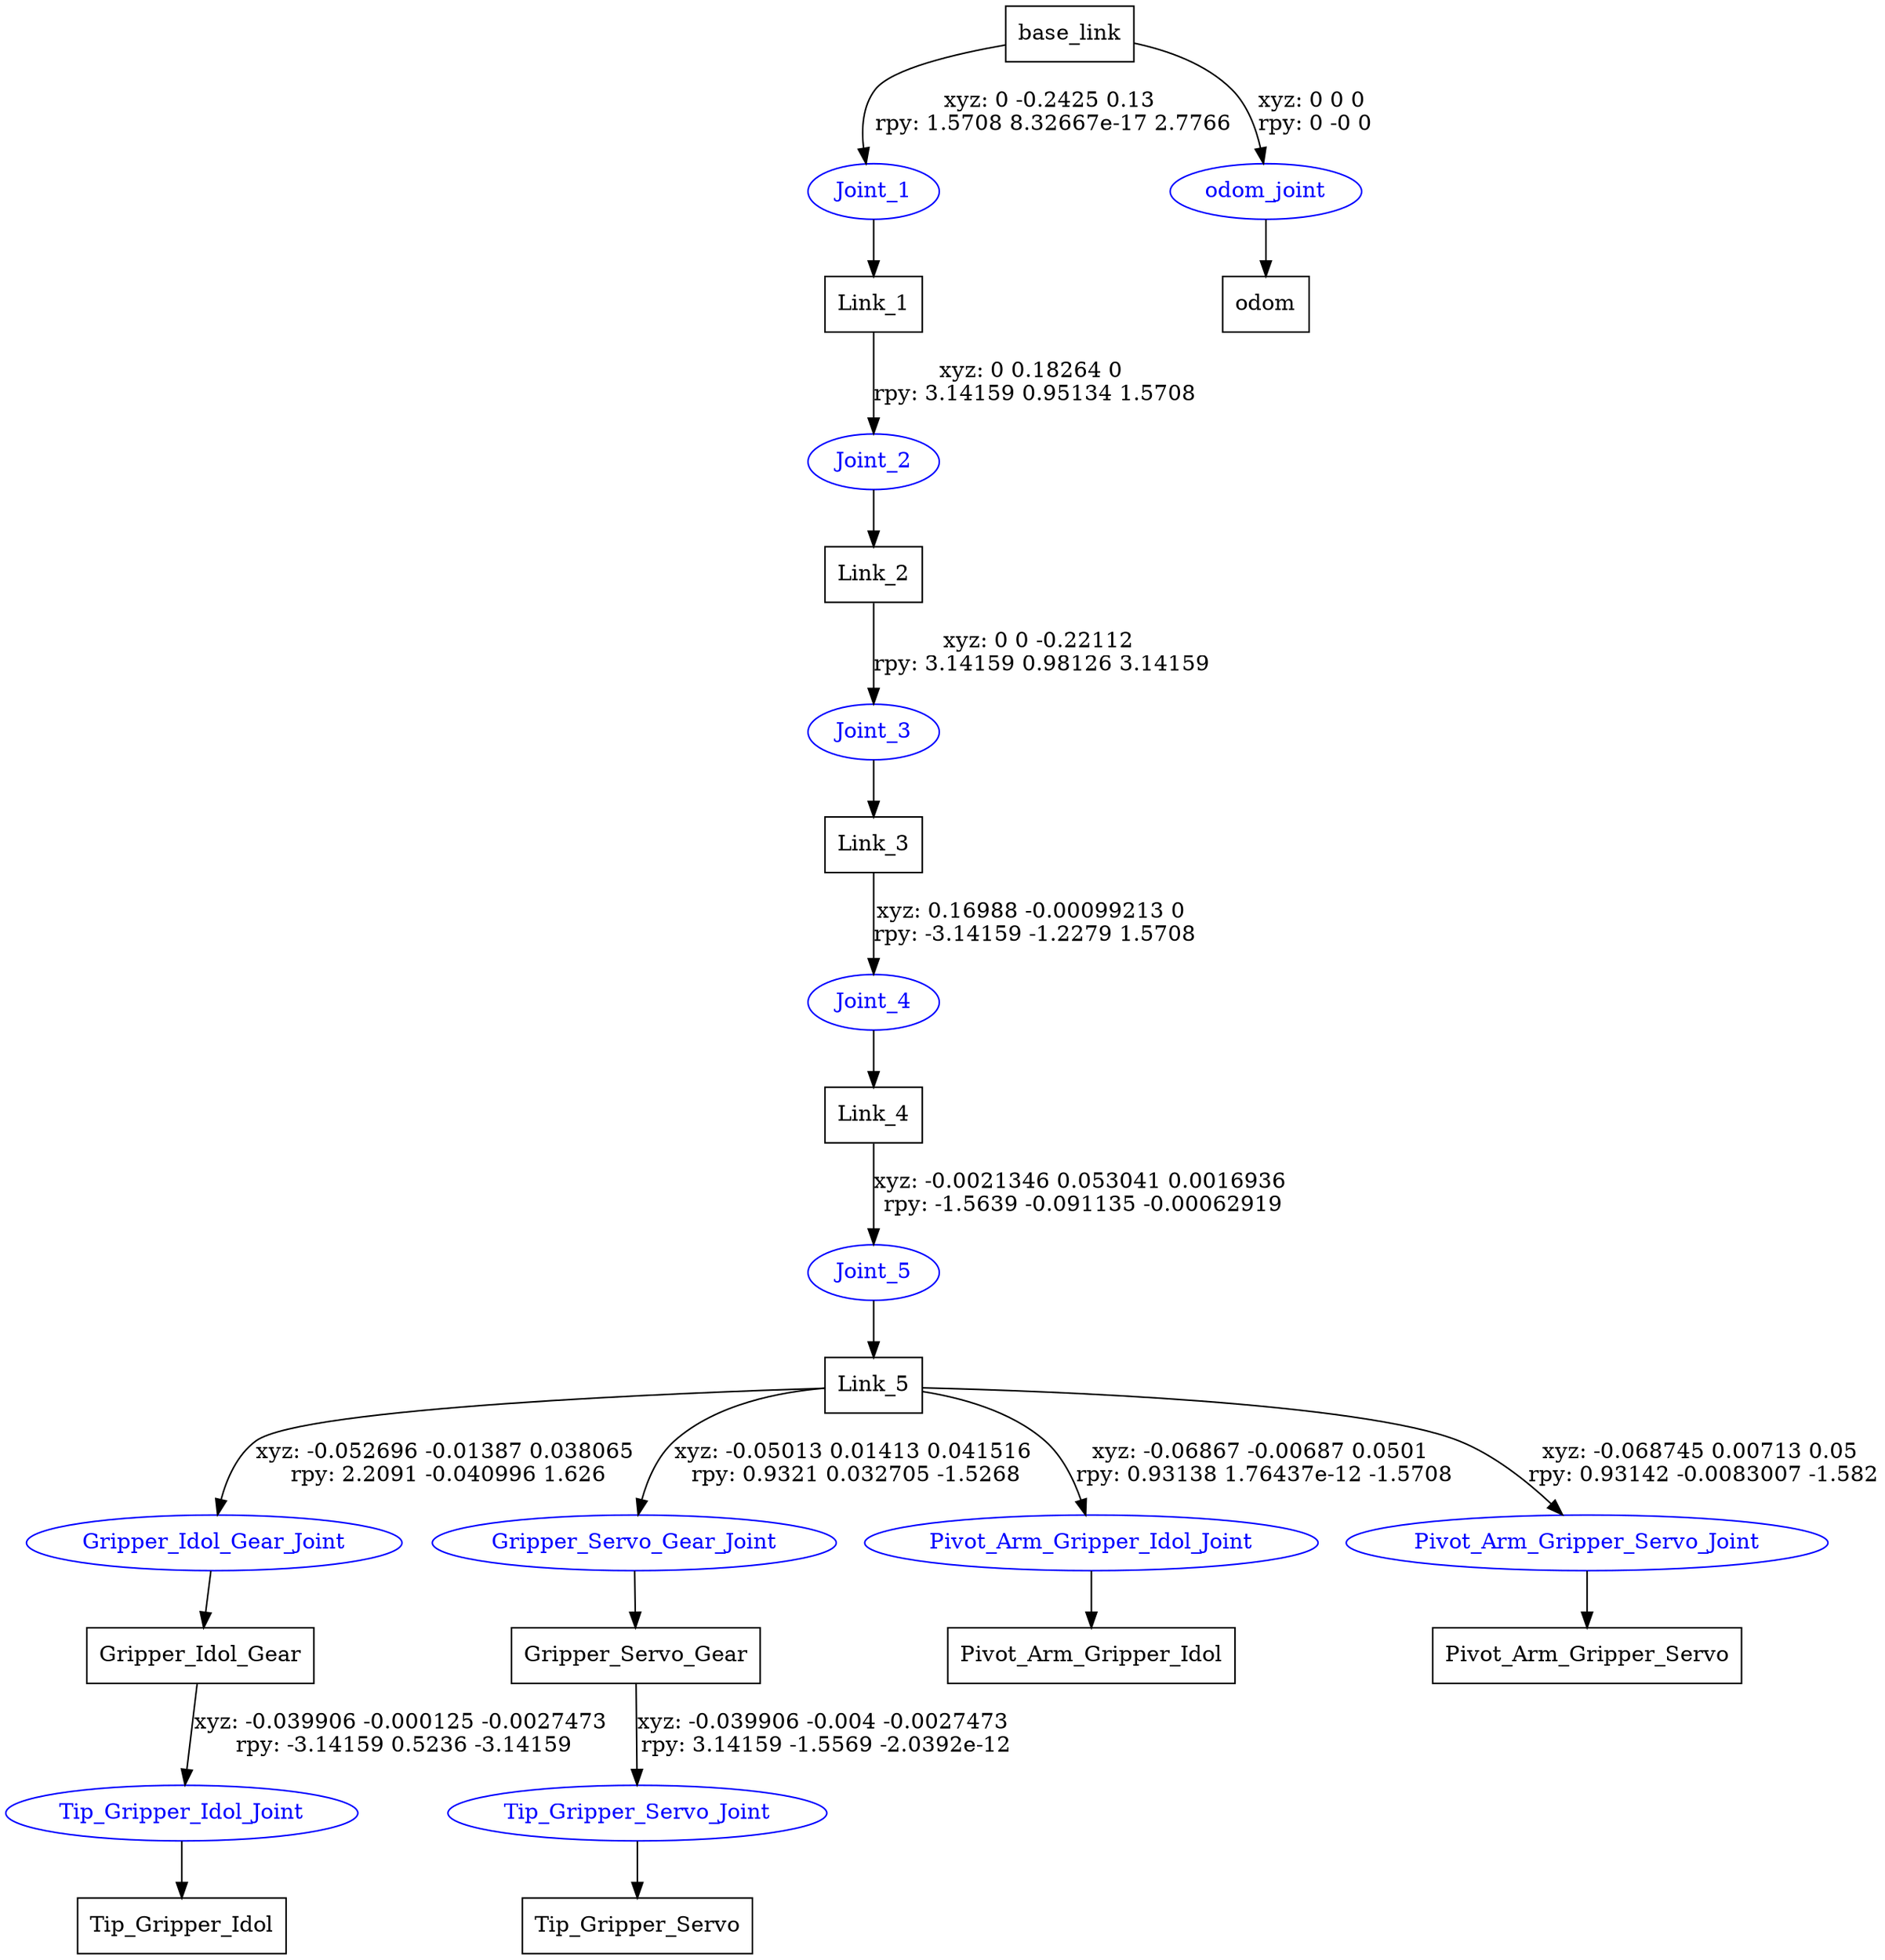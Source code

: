 digraph G {
node [shape=box];
"base_link" [label="base_link"];
"Link_1" [label="Link_1"];
"Link_2" [label="Link_2"];
"Link_3" [label="Link_3"];
"Link_4" [label="Link_4"];
"Link_5" [label="Link_5"];
"Gripper_Idol_Gear" [label="Gripper_Idol_Gear"];
"Tip_Gripper_Idol" [label="Tip_Gripper_Idol"];
"Gripper_Servo_Gear" [label="Gripper_Servo_Gear"];
"Tip_Gripper_Servo" [label="Tip_Gripper_Servo"];
"Pivot_Arm_Gripper_Idol" [label="Pivot_Arm_Gripper_Idol"];
"Pivot_Arm_Gripper_Servo" [label="Pivot_Arm_Gripper_Servo"];
"odom" [label="odom"];
node [shape=ellipse, color=blue, fontcolor=blue];
"base_link" -> "Joint_1" [label="xyz: 0 -0.2425 0.13 \nrpy: 1.5708 8.32667e-17 2.7766"]
"Joint_1" -> "Link_1"
"Link_1" -> "Joint_2" [label="xyz: 0 0.18264 0 \nrpy: 3.14159 0.95134 1.5708"]
"Joint_2" -> "Link_2"
"Link_2" -> "Joint_3" [label="xyz: 0 0 -0.22112 \nrpy: 3.14159 0.98126 3.14159"]
"Joint_3" -> "Link_3"
"Link_3" -> "Joint_4" [label="xyz: 0.16988 -0.00099213 0 \nrpy: -3.14159 -1.2279 1.5708"]
"Joint_4" -> "Link_4"
"Link_4" -> "Joint_5" [label="xyz: -0.0021346 0.053041 0.0016936 \nrpy: -1.5639 -0.091135 -0.00062919"]
"Joint_5" -> "Link_5"
"Link_5" -> "Gripper_Idol_Gear_Joint" [label="xyz: -0.052696 -0.01387 0.038065 \nrpy: 2.2091 -0.040996 1.626"]
"Gripper_Idol_Gear_Joint" -> "Gripper_Idol_Gear"
"Gripper_Idol_Gear" -> "Tip_Gripper_Idol_Joint" [label="xyz: -0.039906 -0.000125 -0.0027473 \nrpy: -3.14159 0.5236 -3.14159"]
"Tip_Gripper_Idol_Joint" -> "Tip_Gripper_Idol"
"Link_5" -> "Gripper_Servo_Gear_Joint" [label="xyz: -0.05013 0.01413 0.041516 \nrpy: 0.9321 0.032705 -1.5268"]
"Gripper_Servo_Gear_Joint" -> "Gripper_Servo_Gear"
"Gripper_Servo_Gear" -> "Tip_Gripper_Servo_Joint" [label="xyz: -0.039906 -0.004 -0.0027473 \nrpy: 3.14159 -1.5569 -2.0392e-12"]
"Tip_Gripper_Servo_Joint" -> "Tip_Gripper_Servo"
"Link_5" -> "Pivot_Arm_Gripper_Idol_Joint" [label="xyz: -0.06867 -0.00687 0.0501 \nrpy: 0.93138 1.76437e-12 -1.5708"]
"Pivot_Arm_Gripper_Idol_Joint" -> "Pivot_Arm_Gripper_Idol"
"Link_5" -> "Pivot_Arm_Gripper_Servo_Joint" [label="xyz: -0.068745 0.00713 0.05 \nrpy: 0.93142 -0.0083007 -1.582"]
"Pivot_Arm_Gripper_Servo_Joint" -> "Pivot_Arm_Gripper_Servo"
"base_link" -> "odom_joint" [label="xyz: 0 0 0 \nrpy: 0 -0 0"]
"odom_joint" -> "odom"
}
